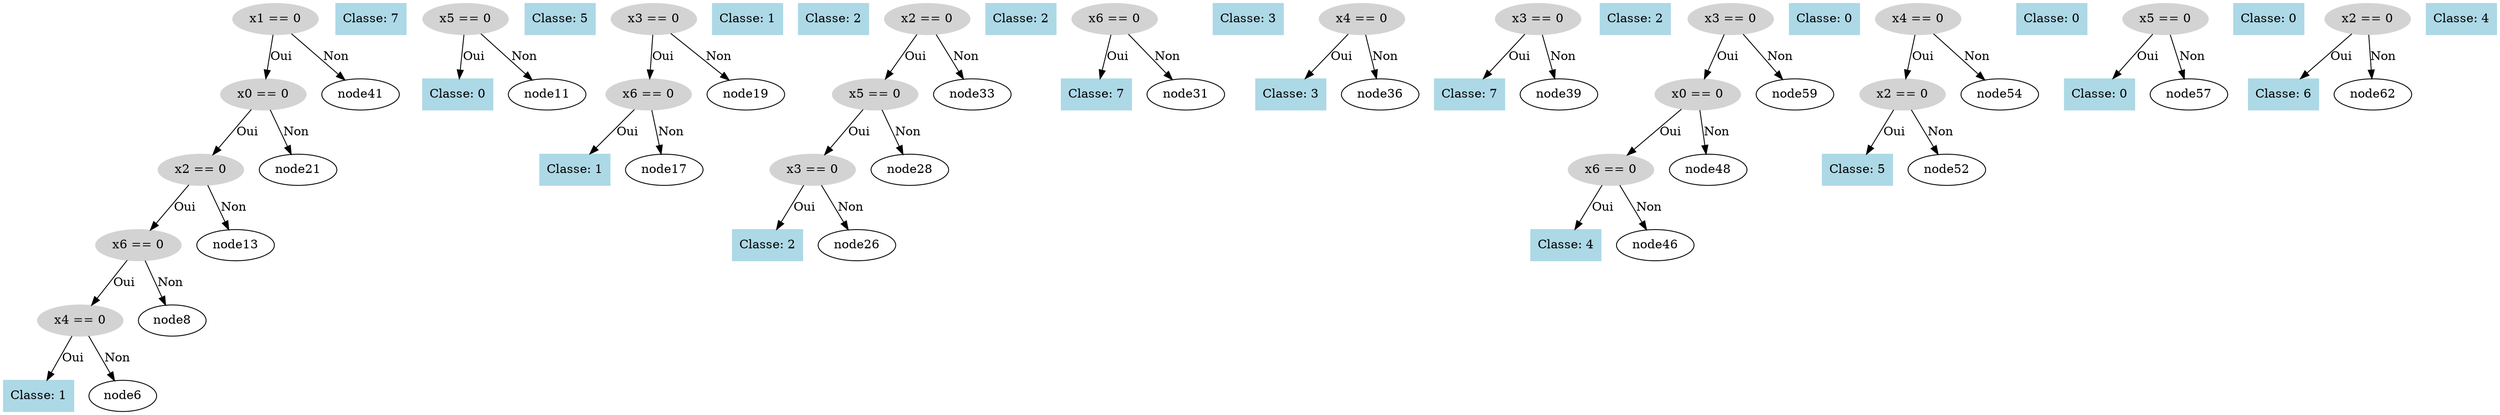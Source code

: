 digraph DecisionTree {
  node0 [label="x1 == 0", shape=ellipse, style=filled, color=lightgray];
  node0 -> node1 [label="Oui"];
  node1 [label="x0 == 0", shape=ellipse, style=filled, color=lightgray];
  node1 -> node2 [label="Oui"];
  node2 [label="x2 == 0", shape=ellipse, style=filled, color=lightgray];
  node2 -> node3 [label="Oui"];
  node3 [label="x6 == 0", shape=ellipse, style=filled, color=lightgray];
  node3 -> node4 [label="Oui"];
  node4 [label="x4 == 0", shape=ellipse, style=filled, color=lightgray];
  node4 -> node5 [label="Oui"];
  node5 [label="Classe: 1", shape=box, style=filled, color=lightblue];
  node4 -> node6 [label="Non"];
  node7 [label="Classe: 7", shape=box, style=filled, color=lightblue];
  node3 -> node8 [label="Non"];
  node9 [label="x5 == 0", shape=ellipse, style=filled, color=lightgray];
  node9 -> node10 [label="Oui"];
  node10 [label="Classe: 0", shape=box, style=filled, color=lightblue];
  node9 -> node11 [label="Non"];
  node12 [label="Classe: 5", shape=box, style=filled, color=lightblue];
  node2 -> node13 [label="Non"];
  node14 [label="x3 == 0", shape=ellipse, style=filled, color=lightgray];
  node14 -> node15 [label="Oui"];
  node15 [label="x6 == 0", shape=ellipse, style=filled, color=lightgray];
  node15 -> node16 [label="Oui"];
  node16 [label="Classe: 1", shape=box, style=filled, color=lightblue];
  node15 -> node17 [label="Non"];
  node18 [label="Classe: 1", shape=box, style=filled, color=lightblue];
  node14 -> node19 [label="Non"];
  node20 [label="Classe: 2", shape=box, style=filled, color=lightblue];
  node1 -> node21 [label="Non"];
  node22 [label="x2 == 0", shape=ellipse, style=filled, color=lightgray];
  node22 -> node23 [label="Oui"];
  node23 [label="x5 == 0", shape=ellipse, style=filled, color=lightgray];
  node23 -> node24 [label="Oui"];
  node24 [label="x3 == 0", shape=ellipse, style=filled, color=lightgray];
  node24 -> node25 [label="Oui"];
  node25 [label="Classe: 2", shape=box, style=filled, color=lightblue];
  node24 -> node26 [label="Non"];
  node27 [label="Classe: 2", shape=box, style=filled, color=lightblue];
  node23 -> node28 [label="Non"];
  node29 [label="x6 == 0", shape=ellipse, style=filled, color=lightgray];
  node29 -> node30 [label="Oui"];
  node30 [label="Classe: 7", shape=box, style=filled, color=lightblue];
  node29 -> node31 [label="Non"];
  node32 [label="Classe: 3", shape=box, style=filled, color=lightblue];
  node22 -> node33 [label="Non"];
  node34 [label="x4 == 0", shape=ellipse, style=filled, color=lightgray];
  node34 -> node35 [label="Oui"];
  node35 [label="Classe: 3", shape=box, style=filled, color=lightblue];
  node34 -> node36 [label="Non"];
  node37 [label="x3 == 0", shape=ellipse, style=filled, color=lightgray];
  node37 -> node38 [label="Oui"];
  node38 [label="Classe: 7", shape=box, style=filled, color=lightblue];
  node37 -> node39 [label="Non"];
  node40 [label="Classe: 2", shape=box, style=filled, color=lightblue];
  node0 -> node41 [label="Non"];
  node42 [label="x3 == 0", shape=ellipse, style=filled, color=lightgray];
  node42 -> node43 [label="Oui"];
  node43 [label="x0 == 0", shape=ellipse, style=filled, color=lightgray];
  node43 -> node44 [label="Oui"];
  node44 [label="x6 == 0", shape=ellipse, style=filled, color=lightgray];
  node44 -> node45 [label="Oui"];
  node45 [label="Classe: 4", shape=box, style=filled, color=lightblue];
  node44 -> node46 [label="Non"];
  node47 [label="Classe: 0", shape=box, style=filled, color=lightblue];
  node43 -> node48 [label="Non"];
  node49 [label="x4 == 0", shape=ellipse, style=filled, color=lightgray];
  node49 -> node50 [label="Oui"];
  node50 [label="x2 == 0", shape=ellipse, style=filled, color=lightgray];
  node50 -> node51 [label="Oui"];
  node51 [label="Classe: 5", shape=box, style=filled, color=lightblue];
  node50 -> node52 [label="Non"];
  node53 [label="Classe: 0", shape=box, style=filled, color=lightblue];
  node49 -> node54 [label="Non"];
  node55 [label="x5 == 0", shape=ellipse, style=filled, color=lightgray];
  node55 -> node56 [label="Oui"];
  node56 [label="Classe: 0", shape=box, style=filled, color=lightblue];
  node55 -> node57 [label="Non"];
  node58 [label="Classe: 0", shape=box, style=filled, color=lightblue];
  node42 -> node59 [label="Non"];
  node60 [label="x2 == 0", shape=ellipse, style=filled, color=lightgray];
  node60 -> node61 [label="Oui"];
  node61 [label="Classe: 6", shape=box, style=filled, color=lightblue];
  node60 -> node62 [label="Non"];
  node63 [label="Classe: 4", shape=box, style=filled, color=lightblue];
}
